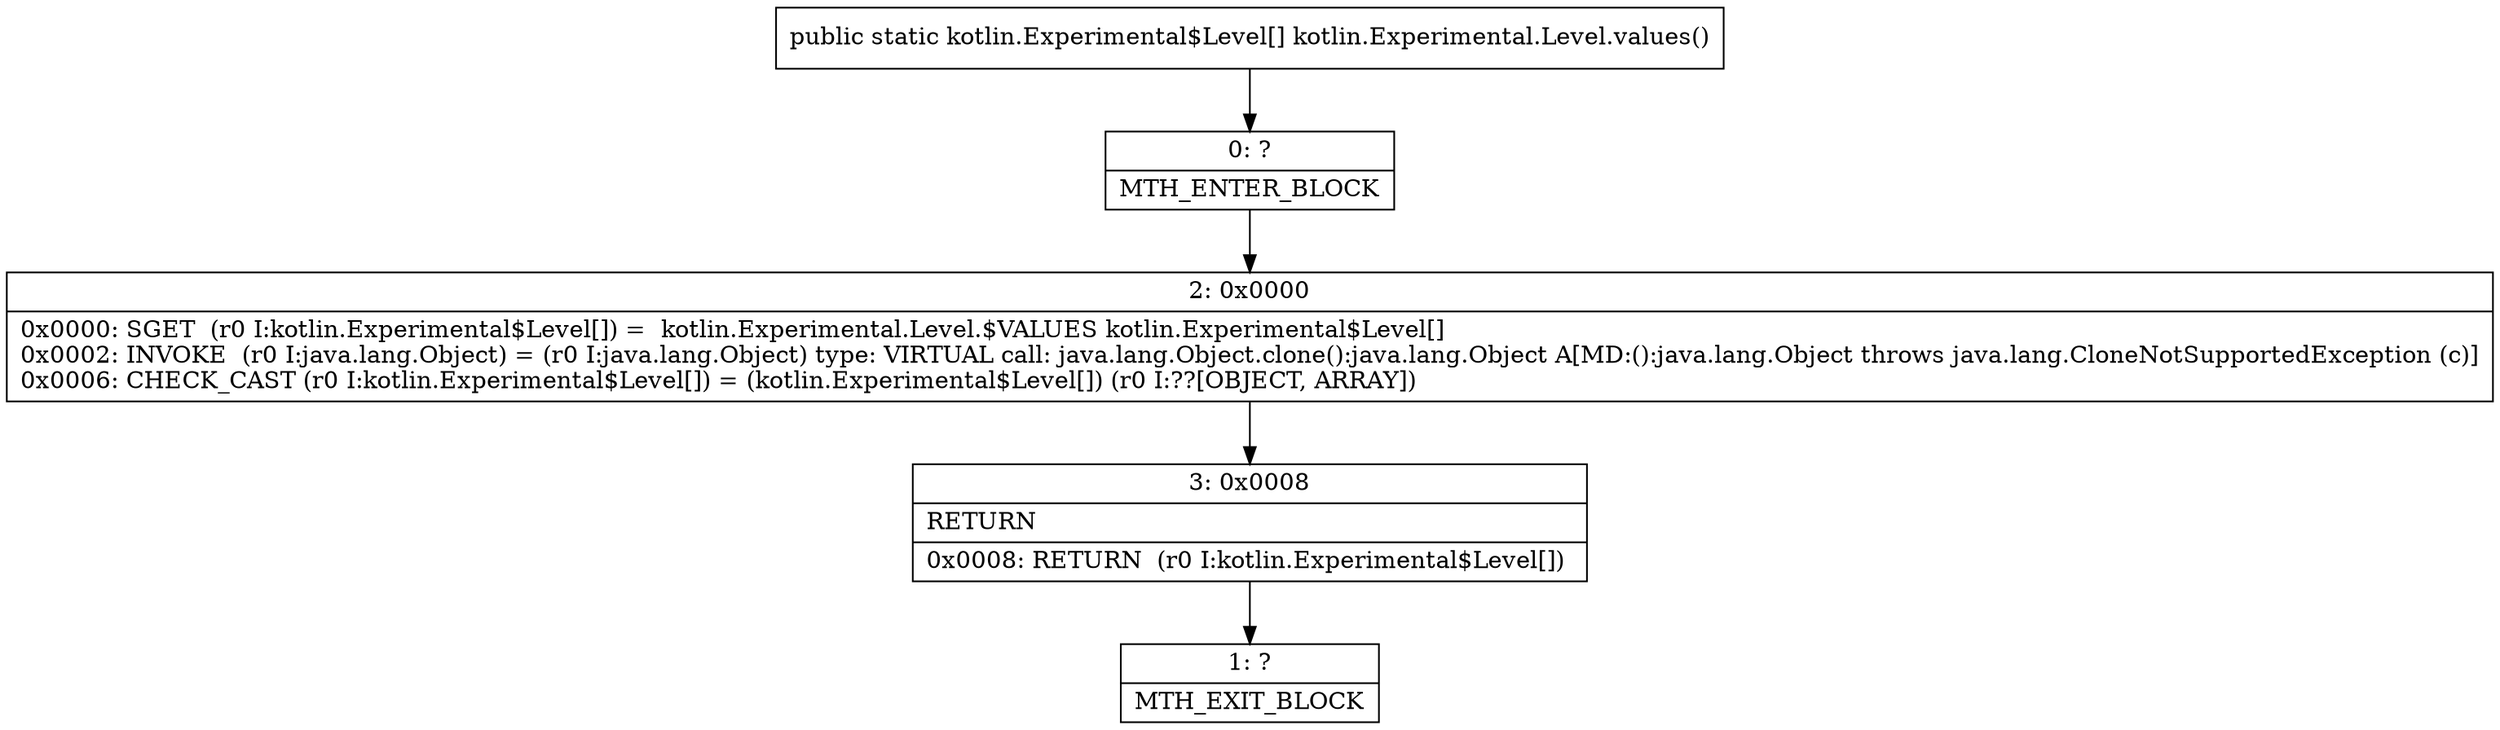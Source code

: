 digraph "CFG forkotlin.Experimental.Level.values()[Lkotlin\/Experimental$Level;" {
Node_0 [shape=record,label="{0\:\ ?|MTH_ENTER_BLOCK\l}"];
Node_2 [shape=record,label="{2\:\ 0x0000|0x0000: SGET  (r0 I:kotlin.Experimental$Level[]) =  kotlin.Experimental.Level.$VALUES kotlin.Experimental$Level[] \l0x0002: INVOKE  (r0 I:java.lang.Object) = (r0 I:java.lang.Object) type: VIRTUAL call: java.lang.Object.clone():java.lang.Object A[MD:():java.lang.Object throws java.lang.CloneNotSupportedException (c)]\l0x0006: CHECK_CAST (r0 I:kotlin.Experimental$Level[]) = (kotlin.Experimental$Level[]) (r0 I:??[OBJECT, ARRAY]) \l}"];
Node_3 [shape=record,label="{3\:\ 0x0008|RETURN\l|0x0008: RETURN  (r0 I:kotlin.Experimental$Level[]) \l}"];
Node_1 [shape=record,label="{1\:\ ?|MTH_EXIT_BLOCK\l}"];
MethodNode[shape=record,label="{public static kotlin.Experimental$Level[] kotlin.Experimental.Level.values() }"];
MethodNode -> Node_0;Node_0 -> Node_2;
Node_2 -> Node_3;
Node_3 -> Node_1;
}

